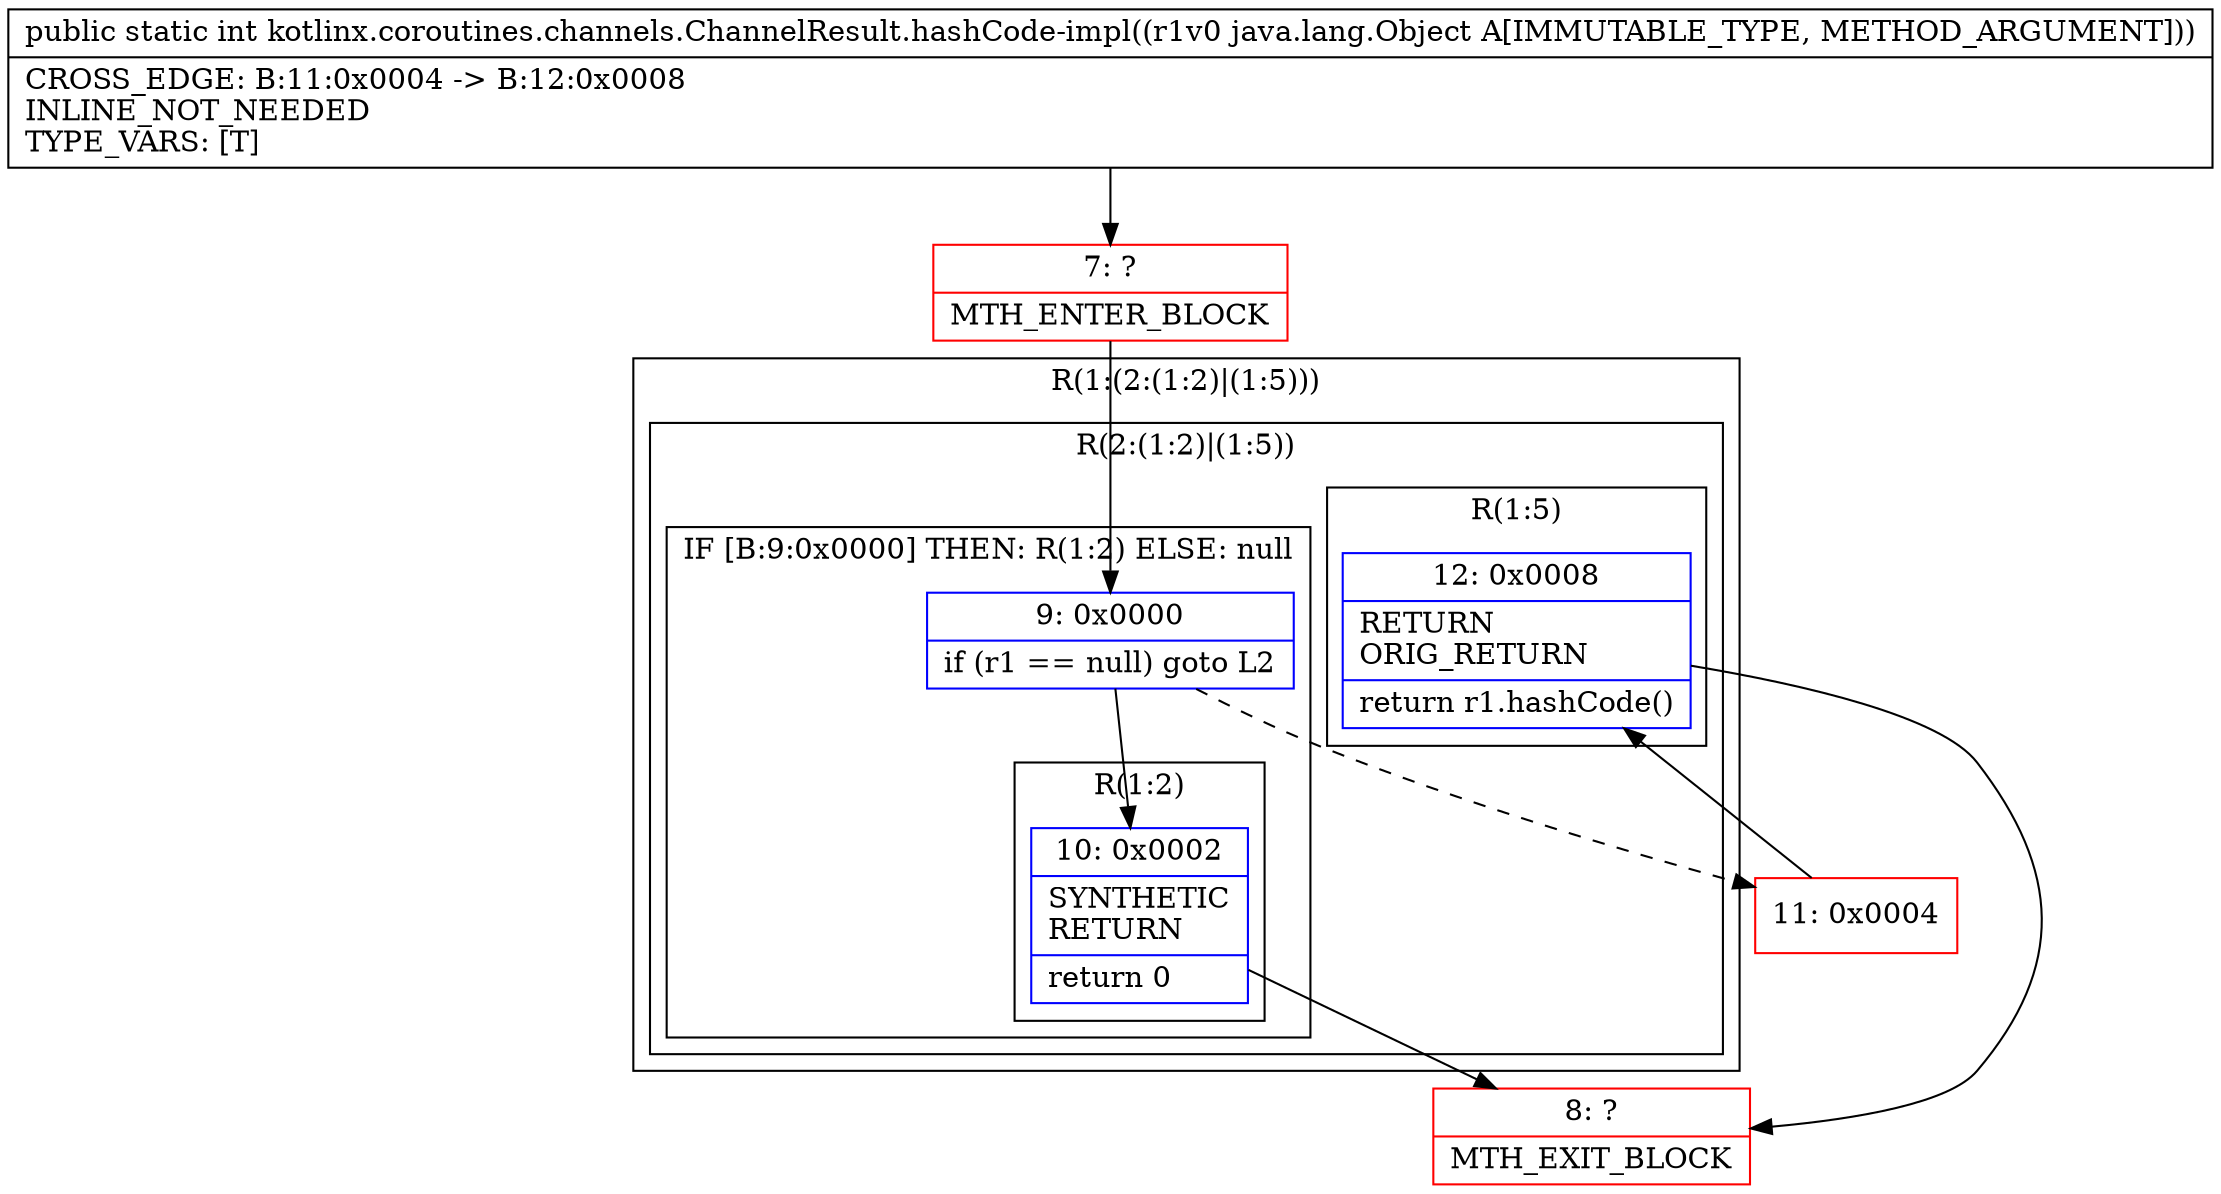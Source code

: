 digraph "CFG forkotlinx.coroutines.channels.ChannelResult.hashCode\-impl(Ljava\/lang\/Object;)I" {
subgraph cluster_Region_869083547 {
label = "R(1:(2:(1:2)|(1:5)))";
node [shape=record,color=blue];
subgraph cluster_Region_13750663 {
label = "R(2:(1:2)|(1:5))";
node [shape=record,color=blue];
subgraph cluster_IfRegion_1868218632 {
label = "IF [B:9:0x0000] THEN: R(1:2) ELSE: null";
node [shape=record,color=blue];
Node_9 [shape=record,label="{9\:\ 0x0000|if (r1 == null) goto L2\l}"];
subgraph cluster_Region_1011693534 {
label = "R(1:2)";
node [shape=record,color=blue];
Node_10 [shape=record,label="{10\:\ 0x0002|SYNTHETIC\lRETURN\l|return 0\l}"];
}
}
subgraph cluster_Region_1721122877 {
label = "R(1:5)";
node [shape=record,color=blue];
Node_12 [shape=record,label="{12\:\ 0x0008|RETURN\lORIG_RETURN\l|return r1.hashCode()\l}"];
}
}
}
Node_7 [shape=record,color=red,label="{7\:\ ?|MTH_ENTER_BLOCK\l}"];
Node_8 [shape=record,color=red,label="{8\:\ ?|MTH_EXIT_BLOCK\l}"];
Node_11 [shape=record,color=red,label="{11\:\ 0x0004}"];
MethodNode[shape=record,label="{public static int kotlinx.coroutines.channels.ChannelResult.hashCode\-impl((r1v0 java.lang.Object A[IMMUTABLE_TYPE, METHOD_ARGUMENT]))  | CROSS_EDGE: B:11:0x0004 \-\> B:12:0x0008\lINLINE_NOT_NEEDED\lTYPE_VARS: [T]\l}"];
MethodNode -> Node_7;Node_9 -> Node_10;
Node_9 -> Node_11[style=dashed];
Node_10 -> Node_8;
Node_12 -> Node_8;
Node_7 -> Node_9;
Node_11 -> Node_12;
}

